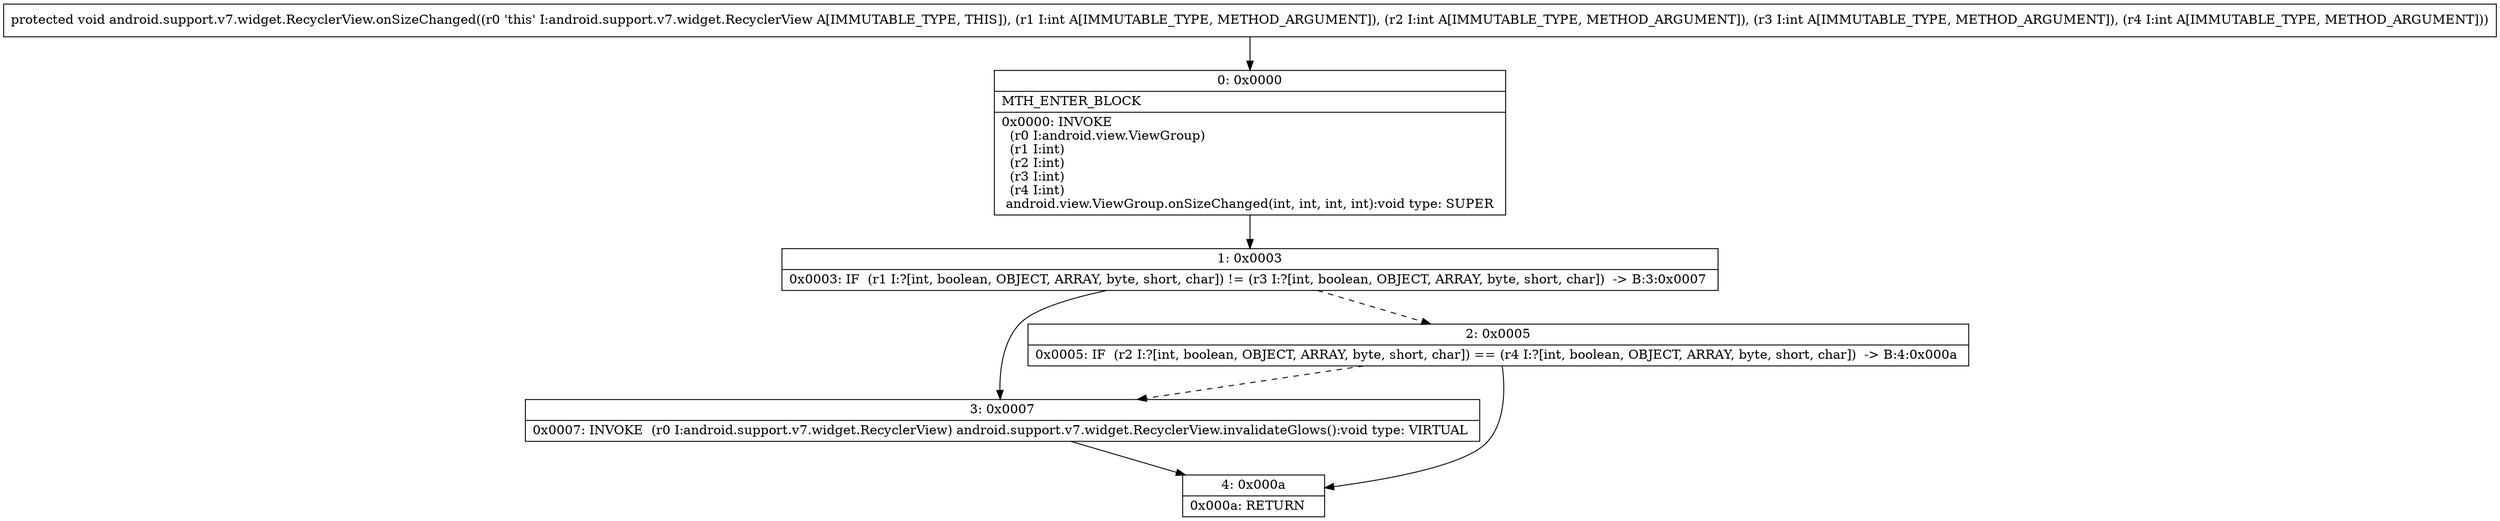 digraph "CFG forandroid.support.v7.widget.RecyclerView.onSizeChanged(IIII)V" {
Node_0 [shape=record,label="{0\:\ 0x0000|MTH_ENTER_BLOCK\l|0x0000: INVOKE  \l  (r0 I:android.view.ViewGroup)\l  (r1 I:int)\l  (r2 I:int)\l  (r3 I:int)\l  (r4 I:int)\l android.view.ViewGroup.onSizeChanged(int, int, int, int):void type: SUPER \l}"];
Node_1 [shape=record,label="{1\:\ 0x0003|0x0003: IF  (r1 I:?[int, boolean, OBJECT, ARRAY, byte, short, char]) != (r3 I:?[int, boolean, OBJECT, ARRAY, byte, short, char])  \-\> B:3:0x0007 \l}"];
Node_2 [shape=record,label="{2\:\ 0x0005|0x0005: IF  (r2 I:?[int, boolean, OBJECT, ARRAY, byte, short, char]) == (r4 I:?[int, boolean, OBJECT, ARRAY, byte, short, char])  \-\> B:4:0x000a \l}"];
Node_3 [shape=record,label="{3\:\ 0x0007|0x0007: INVOKE  (r0 I:android.support.v7.widget.RecyclerView) android.support.v7.widget.RecyclerView.invalidateGlows():void type: VIRTUAL \l}"];
Node_4 [shape=record,label="{4\:\ 0x000a|0x000a: RETURN   \l}"];
MethodNode[shape=record,label="{protected void android.support.v7.widget.RecyclerView.onSizeChanged((r0 'this' I:android.support.v7.widget.RecyclerView A[IMMUTABLE_TYPE, THIS]), (r1 I:int A[IMMUTABLE_TYPE, METHOD_ARGUMENT]), (r2 I:int A[IMMUTABLE_TYPE, METHOD_ARGUMENT]), (r3 I:int A[IMMUTABLE_TYPE, METHOD_ARGUMENT]), (r4 I:int A[IMMUTABLE_TYPE, METHOD_ARGUMENT])) }"];
MethodNode -> Node_0;
Node_0 -> Node_1;
Node_1 -> Node_2[style=dashed];
Node_1 -> Node_3;
Node_2 -> Node_3[style=dashed];
Node_2 -> Node_4;
Node_3 -> Node_4;
}

